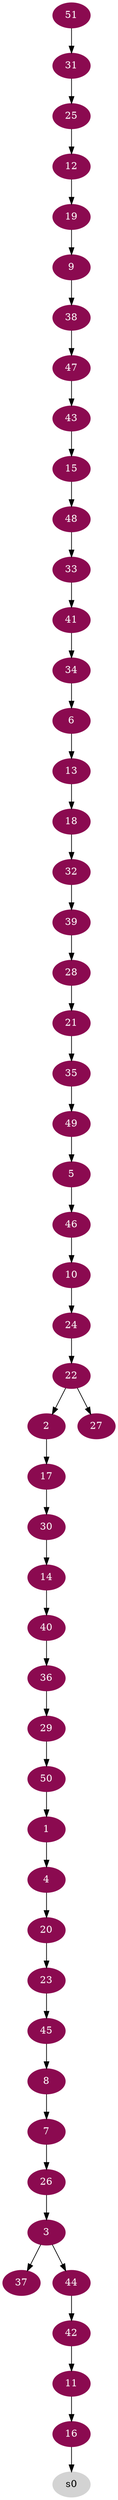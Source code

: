digraph G {
node [color=deeppink4, style=filled, fontcolor=white];
50 -> 1;
22 -> 2;
26 -> 3;
1 -> 4;
49 -> 5;
34 -> 6;
8 -> 7;
45 -> 8;
19 -> 9;
46 -> 10;
42 -> 11;
25 -> 12;
6 -> 13;
30 -> 14;
43 -> 15;
11 -> 16;
2 -> 17;
13 -> 18;
12 -> 19;
4 -> 20;
28 -> 21;
24 -> 22;
20 -> 23;
10 -> 24;
31 -> 25;
7 -> 26;
22 -> 27;
39 -> 28;
36 -> 29;
17 -> 30;
51 -> 31;
18 -> 32;
48 -> 33;
41 -> 34;
21 -> 35;
40 -> 36;
3 -> 37;
9 -> 38;
32 -> 39;
14 -> 40;
33 -> 41;
44 -> 42;
47 -> 43;
3 -> 44;
23 -> 45;
5 -> 46;
38 -> 47;
15 -> 48;
35 -> 49;
29 -> 50;
node [color=lightgrey, style=filled, fontcolor=black];
16 -> s0;
}
